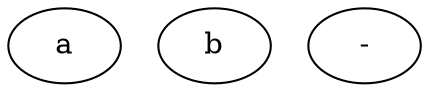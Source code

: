 digraph simple {

    a [ conc_init = 1 ];
    b [ conc_init = 0 ];

    a <-> b [ kf = 2.0, kb = 1.0 ];
}
